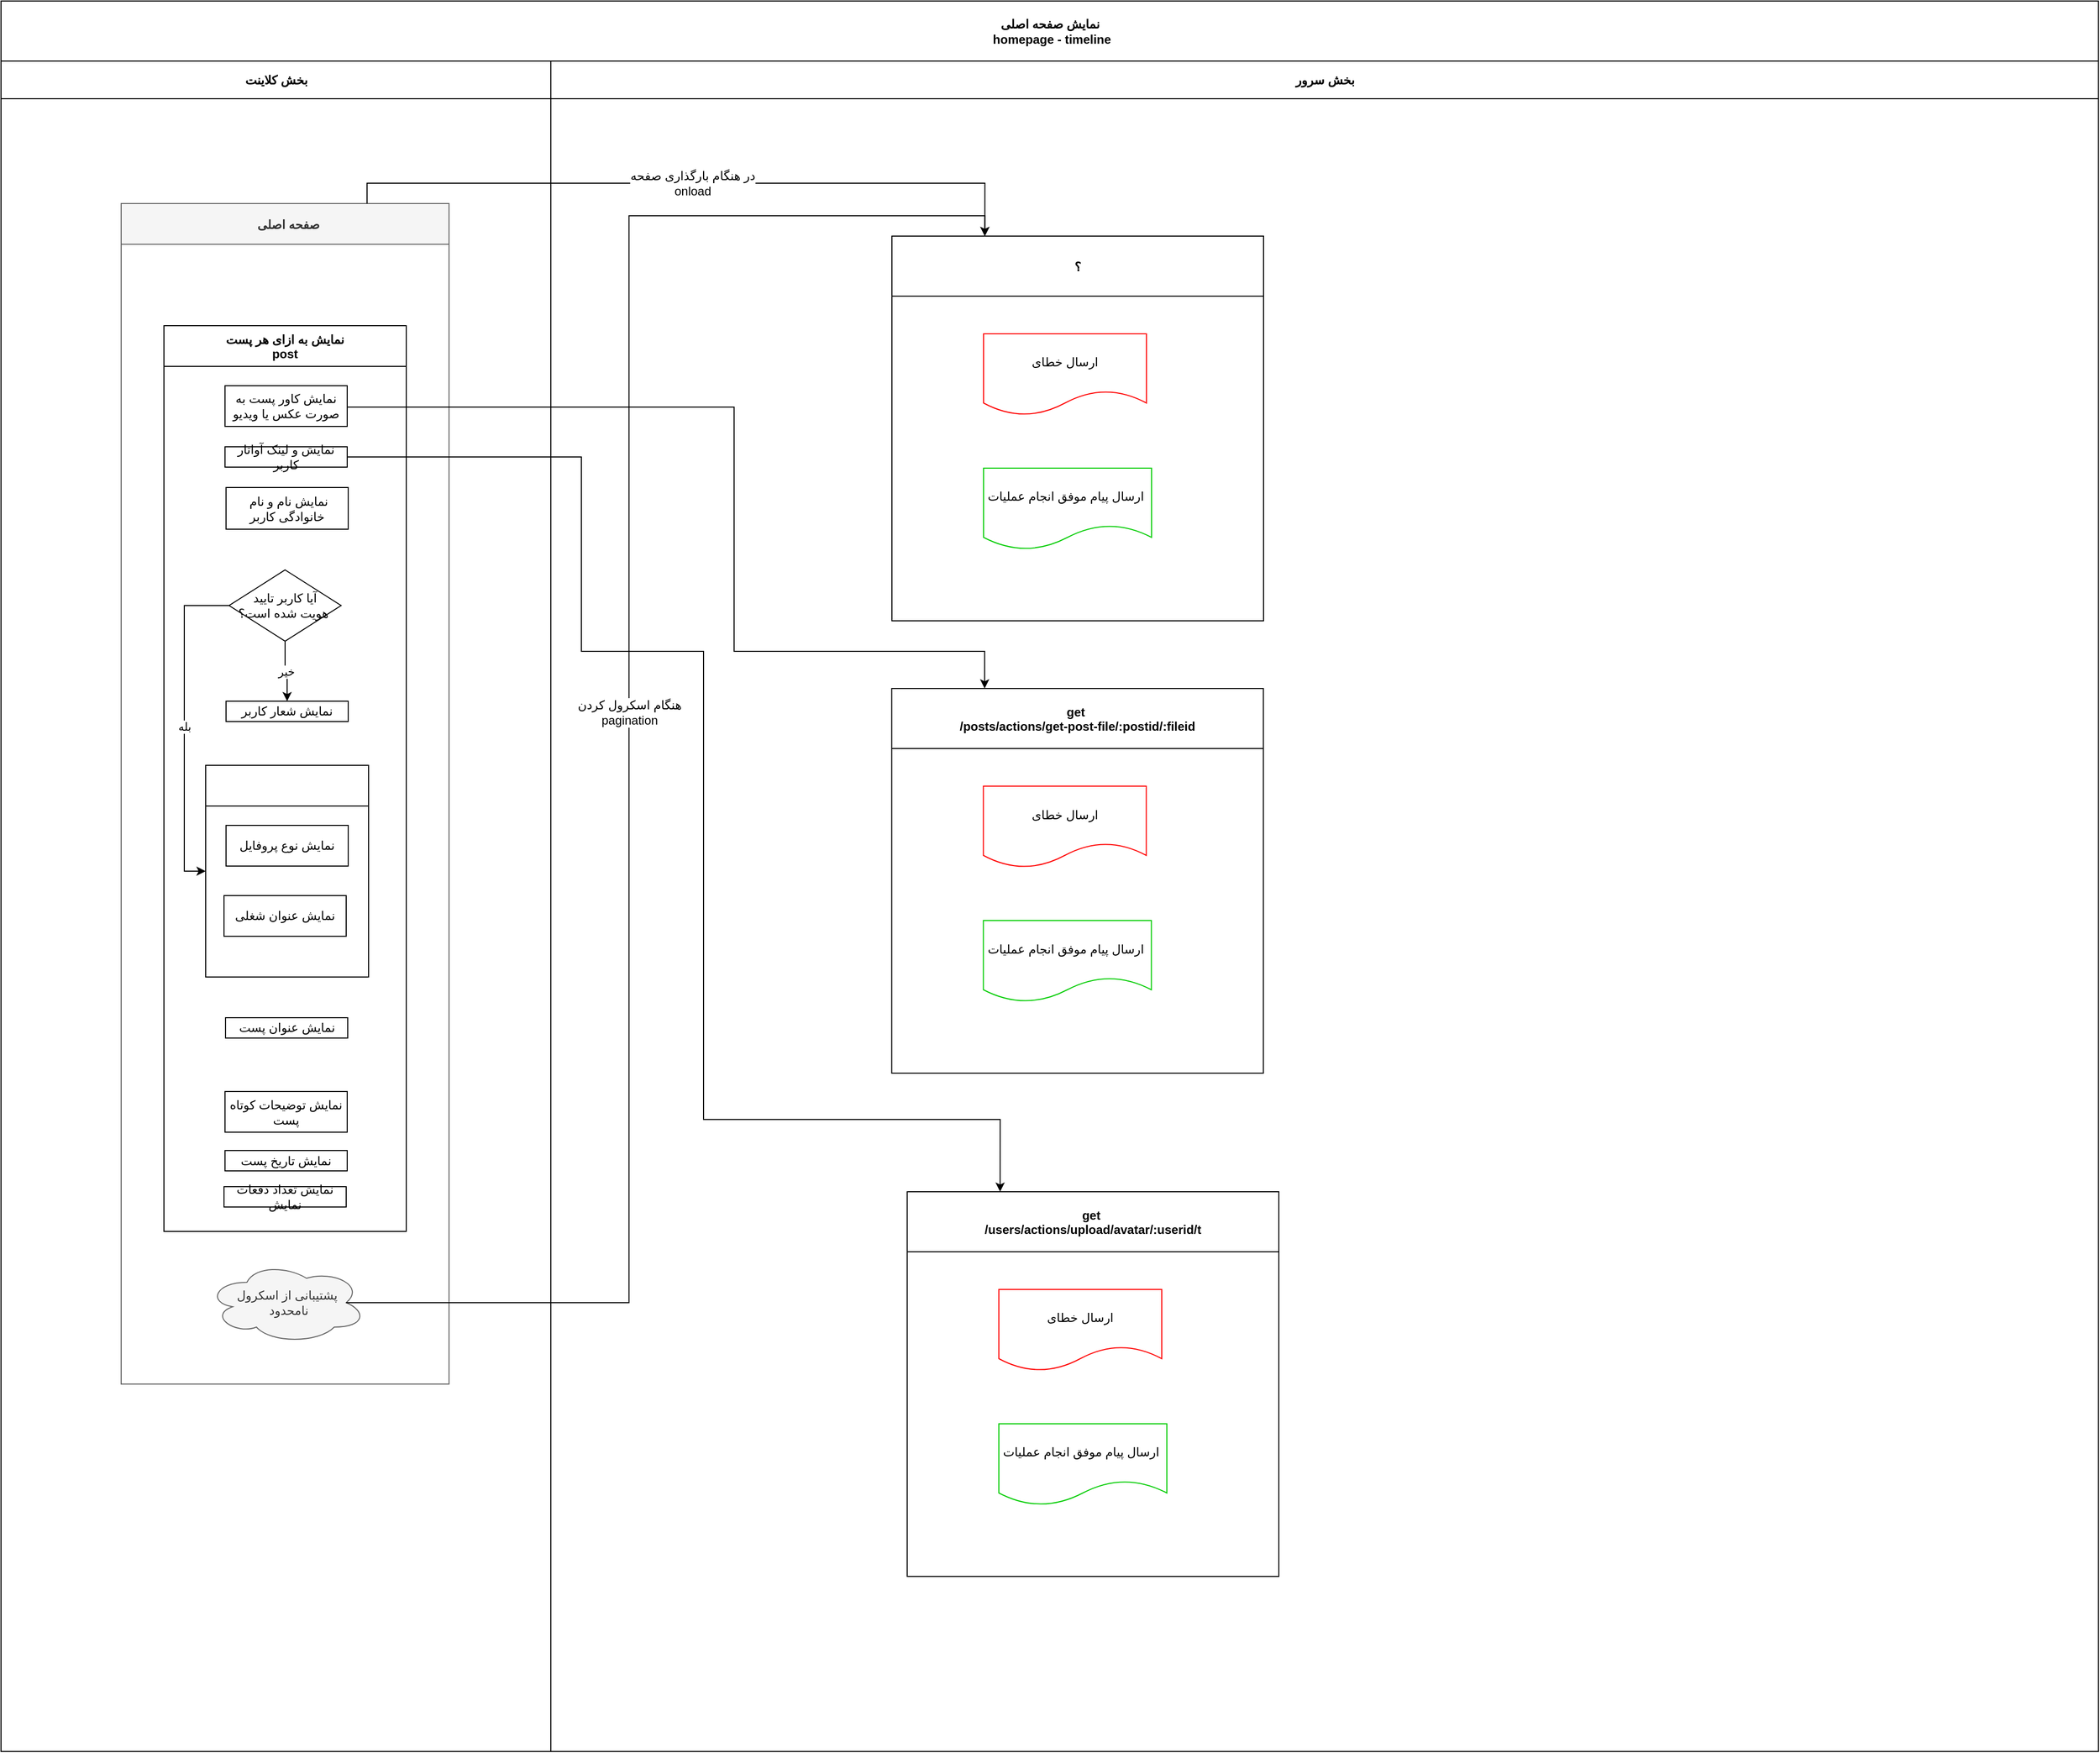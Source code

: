 <mxfile version="11.0.8" type="github"><diagram id="nFZyr5lgO45AVFI8pOyt" name="Page-1"><mxGraphModel dx="3001" dy="-3636" grid="1" gridSize="10" guides="1" tooltips="1" connect="1" arrows="1" fold="1" page="1" pageScale="1" pageWidth="850" pageHeight="1100" math="0" shadow="0"><root><mxCell id="0"/><mxCell id="1" parent="0"/><mxCell id="6wpBhNa-bCIsLOUR4BL_-142" value="&lt;span style=&quot;background-color: rgb(255 , 255 , 255)&quot;&gt;نمایش صفحه اصلی&lt;/span&gt;&lt;br&gt;&lt;span style=&quot;font-size: 12px&quot;&gt;&amp;nbsp;homepage - timeline&lt;/span&gt;" style="swimlane;html=1;childLayout=stackLayout;resizeParent=1;resizeParentMax=0;startSize=59;" parent="1" vertex="1"><mxGeometry x="-1600" y="4681" width="2060" height="1720" as="geometry"/></mxCell><mxCell id="6wpBhNa-bCIsLOUR4BL_-143" value="&lt;span style=&quot;background-color: rgb(255 , 255 , 255)&quot;&gt;بخش کلاینت&lt;/span&gt;" style="swimlane;html=1;startSize=37;" parent="6wpBhNa-bCIsLOUR4BL_-142" vertex="1"><mxGeometry y="59" width="540" height="1661" as="geometry"/></mxCell><mxCell id="6-1D8ZHgFkMubpNs1xCb-3" value="  صفحه اصلی" style="swimlane;fillColor=#f5f5f5;strokeColor=#666666;fontColor=#333333;startSize=40;" parent="6wpBhNa-bCIsLOUR4BL_-143" vertex="1"><mxGeometry x="118" y="140" width="322" height="1160" as="geometry"/></mxCell><mxCell id="k86r6Akarh5uLTpzxsTO-20" value="نمایش به ازای هر پست&#10;post" style="swimlane;startSize=40;" vertex="1" parent="6-1D8ZHgFkMubpNs1xCb-3"><mxGeometry x="42" y="120" width="238" height="890" as="geometry"/></mxCell><mxCell id="k86r6Akarh5uLTpzxsTO-21" value="&lt;p&gt;&lt;/p&gt;&lt;p&gt;&lt;/p&gt;&lt;p&gt;&lt;/p&gt;&lt;p&gt;&lt;/p&gt;&lt;p&gt;&lt;/p&gt;&lt;p&gt;&lt;/p&gt;&lt;p&gt;نمایش کاور پست به صورت عکس یا ویدیو&lt;br&gt;&lt;/p&gt;" style="rounded=0;whiteSpace=wrap;html=1;" vertex="1" parent="k86r6Akarh5uLTpzxsTO-20"><mxGeometry x="60" y="59" width="120" height="40" as="geometry"/></mxCell><mxCell id="k86r6Akarh5uLTpzxsTO-22" value="&lt;p&gt;&lt;/p&gt;&lt;p&gt;&lt;/p&gt;&lt;p&gt;&lt;/p&gt;&lt;p&gt;&lt;/p&gt;&lt;p&gt;&lt;/p&gt;&lt;p&gt;&lt;/p&gt;&lt;p&gt;نمایش و لینک آواتار کاربر&lt;br&gt;&lt;/p&gt;" style="rounded=0;whiteSpace=wrap;html=1;" vertex="1" parent="k86r6Akarh5uLTpzxsTO-20"><mxGeometry x="60" y="119" width="120" height="20" as="geometry"/></mxCell><mxCell id="k86r6Akarh5uLTpzxsTO-23" value="&lt;p&gt;&lt;/p&gt;&lt;p&gt;&lt;/p&gt;&lt;p&gt;&lt;/p&gt;&lt;p&gt;&lt;/p&gt;&lt;p&gt;&lt;/p&gt;&lt;p&gt;&lt;/p&gt;&lt;p&gt;&amp;nbsp;نمایش نام و نام خانوادگی کاربر&lt;br&gt;&lt;/p&gt;" style="rounded=0;whiteSpace=wrap;html=1;" vertex="1" parent="k86r6Akarh5uLTpzxsTO-20"><mxGeometry x="61" y="159" width="120" height="41" as="geometry"/></mxCell><mxCell id="k86r6Akarh5uLTpzxsTO-24" value="&lt;p&gt;&lt;/p&gt;&lt;p&gt;&lt;/p&gt;&lt;p&gt;&lt;/p&gt;&lt;p&gt;&lt;/p&gt;&lt;p&gt;&lt;/p&gt;&lt;p&gt;&lt;/p&gt;&lt;p&gt;نمایش شعار کاربر&lt;br&gt;&lt;/p&gt;" style="rounded=0;whiteSpace=wrap;html=1;" vertex="1" parent="k86r6Akarh5uLTpzxsTO-20"><mxGeometry x="61" y="369" width="120" height="20" as="geometry"/></mxCell><mxCell id="k86r6Akarh5uLTpzxsTO-25" value="&lt;p&gt;&lt;/p&gt;&lt;p&gt;&lt;/p&gt;&lt;p&gt;&lt;/p&gt;&lt;p&gt;&lt;/p&gt;&lt;p&gt;&lt;/p&gt;&lt;p&gt;&lt;/p&gt;&lt;p&gt;نمایش تاریخ پست&lt;br&gt;&lt;/p&gt;" style="rounded=0;whiteSpace=wrap;html=1;" vertex="1" parent="k86r6Akarh5uLTpzxsTO-20"><mxGeometry x="60" y="810.5" width="120" height="20" as="geometry"/></mxCell><mxCell id="k86r6Akarh5uLTpzxsTO-27" value="&lt;p&gt;&lt;/p&gt;&lt;p&gt;&lt;/p&gt;&lt;p&gt;&lt;/p&gt;&lt;p&gt;&lt;/p&gt;&lt;p&gt;&lt;/p&gt;&lt;p&gt;&lt;/p&gt;&lt;p&gt;نمایش توضیحات کوتاه پست&lt;br&gt;&lt;/p&gt;" style="rounded=0;whiteSpace=wrap;html=1;" vertex="1" parent="k86r6Akarh5uLTpzxsTO-20"><mxGeometry x="60" y="752.5" width="120" height="40" as="geometry"/></mxCell><mxCell id="k86r6Akarh5uLTpzxsTO-39" value="خیر" style="edgeStyle=orthogonalEdgeStyle;rounded=0;orthogonalLoop=1;jettySize=auto;html=1;exitX=0.5;exitY=1;exitDx=0;exitDy=0;entryX=0.5;entryY=0;entryDx=0;entryDy=0;" edge="1" parent="k86r6Akarh5uLTpzxsTO-20" source="k86r6Akarh5uLTpzxsTO-38" target="k86r6Akarh5uLTpzxsTO-24"><mxGeometry relative="1" as="geometry"/></mxCell><mxCell id="k86r6Akarh5uLTpzxsTO-53" value="بله" style="edgeStyle=orthogonalEdgeStyle;rounded=0;orthogonalLoop=1;jettySize=auto;html=1;exitX=0;exitY=0.5;exitDx=0;exitDy=0;entryX=0;entryY=0.5;entryDx=0;entryDy=0;" edge="1" parent="k86r6Akarh5uLTpzxsTO-20" source="k86r6Akarh5uLTpzxsTO-38" target="k86r6Akarh5uLTpzxsTO-41"><mxGeometry relative="1" as="geometry"><Array as="points"><mxPoint x="20" y="275"/><mxPoint x="20" y="536"/></Array></mxGeometry></mxCell><mxCell id="k86r6Akarh5uLTpzxsTO-38" value="آیا کاربر تایید&lt;br&gt;هویت شده است؟&amp;nbsp;" style="rhombus;whiteSpace=wrap;html=1;strokeColor=#000000;" vertex="1" parent="k86r6Akarh5uLTpzxsTO-20"><mxGeometry x="64" y="240" width="110" height="70" as="geometry"/></mxCell><mxCell id="k86r6Akarh5uLTpzxsTO-40" value="&lt;p&gt;&lt;/p&gt;&lt;p&gt;&lt;/p&gt;&lt;p&gt;&lt;/p&gt;&lt;p&gt;&lt;/p&gt;&lt;p&gt;&lt;/p&gt;&lt;p&gt;&lt;/p&gt;&lt;p&gt;نمایش عنوان پست&lt;br&gt;&lt;/p&gt;" style="rounded=0;whiteSpace=wrap;html=1;" vertex="1" parent="k86r6Akarh5uLTpzxsTO-20"><mxGeometry x="60.5" y="680" width="120" height="20" as="geometry"/></mxCell><mxCell id="k86r6Akarh5uLTpzxsTO-41" value="" style="swimlane;startSize=40;" vertex="1" parent="k86r6Akarh5uLTpzxsTO-20"><mxGeometry x="41" y="432" width="160" height="208" as="geometry"/></mxCell><mxCell id="k86r6Akarh5uLTpzxsTO-42" value="&lt;p&gt;&lt;/p&gt;&lt;p&gt;&lt;/p&gt;&lt;p&gt;&lt;/p&gt;&lt;p&gt;&lt;/p&gt;&lt;p&gt;&lt;/p&gt;&lt;p&gt;&lt;/p&gt;&lt;p&gt;نمایش نوع پروفایل&lt;br&gt;&lt;/p&gt;" style="rounded=0;whiteSpace=wrap;html=1;" vertex="1" parent="k86r6Akarh5uLTpzxsTO-41"><mxGeometry x="20" y="59" width="120" height="40" as="geometry"/></mxCell><mxCell id="k86r6Akarh5uLTpzxsTO-52" value="&lt;p&gt;&lt;/p&gt;&lt;p&gt;&lt;/p&gt;&lt;p&gt;&lt;/p&gt;&lt;p&gt;&lt;/p&gt;&lt;p&gt;&lt;/p&gt;&lt;p&gt;&lt;/p&gt;&lt;p&gt;نمایش عنوان شغلی&lt;br&gt;&lt;/p&gt;" style="rounded=0;whiteSpace=wrap;html=1;" vertex="1" parent="k86r6Akarh5uLTpzxsTO-41"><mxGeometry x="18" y="128" width="120" height="40" as="geometry"/></mxCell><mxCell id="k86r6Akarh5uLTpzxsTO-37" value="&lt;p&gt;&lt;/p&gt;&lt;p&gt;&lt;/p&gt;&lt;p&gt;&lt;/p&gt;&lt;p&gt;&lt;/p&gt;&lt;p&gt;&lt;/p&gt;&lt;p&gt;&lt;/p&gt;&lt;p&gt;نمایش تعداد دفعات نمایش&lt;br&gt;&lt;/p&gt;" style="rounded=0;whiteSpace=wrap;html=1;" vertex="1" parent="k86r6Akarh5uLTpzxsTO-20"><mxGeometry x="59" y="846" width="120" height="20" as="geometry"/></mxCell><mxCell id="k86r6Akarh5uLTpzxsTO-28" value="پشتیبانی از اسکرول&lt;br&gt;&amp;nbsp;نامحدود" style="ellipse;shape=cloud;whiteSpace=wrap;html=1;fillColor=#f5f5f5;strokeColor=#666666;fontColor=#333333;" vertex="1" parent="6-1D8ZHgFkMubpNs1xCb-3"><mxGeometry x="84.5" y="1040" width="156" height="80" as="geometry"/></mxCell><mxCell id="6wpBhNa-bCIsLOUR4BL_-144" value="&lt;span style=&quot;background-color: rgb(255 , 255 , 255)&quot;&gt;بخش سرور&lt;/span&gt;" style="swimlane;html=1;startSize=37;" parent="6wpBhNa-bCIsLOUR4BL_-142" vertex="1"><mxGeometry x="540" y="59" width="1520" height="1661" as="geometry"/></mxCell><mxCell id="6wpBhNa-bCIsLOUR4BL_-29" value="؟" style="swimlane;startSize=59;" parent="6wpBhNa-bCIsLOUR4BL_-144" vertex="1"><mxGeometry x="335" y="172" width="365" height="378" as="geometry"/></mxCell><mxCell id="6wpBhNa-bCIsLOUR4BL_-30" style="edgeStyle=orthogonalEdgeStyle;rounded=0;orthogonalLoop=1;jettySize=auto;html=1;exitX=0.5;exitY=1;exitDx=0;exitDy=0;dashed=1;strokeColor=#00CC00;" parent="6wpBhNa-bCIsLOUR4BL_-29" edge="1"><mxGeometry relative="1" as="geometry"><mxPoint x="153.667" y="150.333" as="sourcePoint"/></mxGeometry></mxCell><mxCell id="6wpBhNa-bCIsLOUR4BL_-31" value="بله" style="text;html=1;resizable=0;points=[];align=center;verticalAlign=middle;labelBackgroundColor=#ffffff;" parent="6wpBhNa-bCIsLOUR4BL_-30" vertex="1" connectable="0"><mxGeometry x="-0.015" y="-11" relative="1" as="geometry"><mxPoint x="11" y="-11" as="offset"/></mxGeometry></mxCell><mxCell id="6wpBhNa-bCIsLOUR4BL_-32" value="بله" style="edgeStyle=orthogonalEdgeStyle;rounded=0;orthogonalLoop=1;jettySize=auto;html=1;exitX=0.5;exitY=1;exitDx=0;exitDy=0;entryX=0.5;entryY=0;entryDx=0;entryDy=0;dashed=1;strokeColor=#00CC00;" parent="6wpBhNa-bCIsLOUR4BL_-29" edge="1"><mxGeometry relative="1" as="geometry"/></mxCell><mxCell id="6wpBhNa-bCIsLOUR4BL_-33" value="ارسال خطای&lt;br&gt;" style="shape=document;whiteSpace=wrap;html=1;boundedLbl=1;strokeColor=#FF0000;" parent="6wpBhNa-bCIsLOUR4BL_-29" vertex="1"><mxGeometry x="90" y="96" width="160" height="80" as="geometry"/></mxCell><mxCell id="6wpBhNa-bCIsLOUR4BL_-34" value="خیر" style="edgeStyle=orthogonalEdgeStyle;rounded=0;orthogonalLoop=1;jettySize=auto;html=1;exitX=1;exitY=0.5;exitDx=0;exitDy=0;entryX=0;entryY=0.5;entryDx=0;entryDy=0;dashed=1;strokeColor=#FF0000;" parent="6wpBhNa-bCIsLOUR4BL_-29" edge="1"><mxGeometry relative="1" as="geometry"/></mxCell><mxCell id="6wpBhNa-bCIsLOUR4BL_-35" value="خیر" style="edgeStyle=orthogonalEdgeStyle;rounded=0;orthogonalLoop=1;jettySize=auto;html=1;exitX=0.5;exitY=1;exitDx=0;exitDy=0;entryX=0.5;entryY=0;entryDx=0;entryDy=0;dashed=1;strokeColor=#FF0000;" parent="6wpBhNa-bCIsLOUR4BL_-29" edge="1"><mxGeometry relative="1" as="geometry"/></mxCell><mxCell id="6wpBhNa-bCIsLOUR4BL_-36" value="بله" style="edgeStyle=orthogonalEdgeStyle;rounded=0;orthogonalLoop=1;jettySize=auto;html=1;exitX=0.5;exitY=1;exitDx=0;exitDy=0;entryX=0.5;entryY=0;entryDx=0;entryDy=0;dashed=1;strokeColor=#00CC00;" parent="6wpBhNa-bCIsLOUR4BL_-29" edge="1"><mxGeometry relative="1" as="geometry"><mxPoint x="153.667" y="310.333" as="sourcePoint"/></mxGeometry></mxCell><mxCell id="6wpBhNa-bCIsLOUR4BL_-37" value="بله" style="edgeStyle=orthogonalEdgeStyle;rounded=0;orthogonalLoop=1;jettySize=auto;html=1;exitX=0.5;exitY=1;exitDx=0;exitDy=0;dashed=1;strokeColor=#00CC00;" parent="6wpBhNa-bCIsLOUR4BL_-29" edge="1"><mxGeometry relative="1" as="geometry"/></mxCell><mxCell id="6wpBhNa-bCIsLOUR4BL_-38" value="خیر" style="edgeStyle=orthogonalEdgeStyle;rounded=0;orthogonalLoop=1;jettySize=auto;html=1;exitX=1;exitY=0.5;exitDx=0;exitDy=0;entryX=0;entryY=0.5;entryDx=0;entryDy=0;dashed=1;strokeColor=#FF0000;" parent="6wpBhNa-bCIsLOUR4BL_-29" edge="1"><mxGeometry relative="1" as="geometry"><Array as="points"><mxPoint x="357" y="270"/><mxPoint x="357" y="270"/></Array></mxGeometry></mxCell><mxCell id="6wpBhNa-bCIsLOUR4BL_-39" value="خیر" style="edgeStyle=orthogonalEdgeStyle;rounded=0;orthogonalLoop=1;jettySize=auto;html=1;exitX=1;exitY=0.5;exitDx=0;exitDy=0;entryX=0;entryY=0.5;entryDx=0;entryDy=0;dashed=1;strokeColor=#FF0000;" parent="6wpBhNa-bCIsLOUR4BL_-29" edge="1"><mxGeometry relative="1" as="geometry"/></mxCell><mxCell id="6wpBhNa-bCIsLOUR4BL_-40" style="edgeStyle=orthogonalEdgeStyle;rounded=0;orthogonalLoop=1;jettySize=auto;html=1;exitX=0.5;exitY=1;exitDx=0;exitDy=0;dashed=1;strokeColor=#000000;" parent="6wpBhNa-bCIsLOUR4BL_-29" edge="1"><mxGeometry relative="1" as="geometry"/></mxCell><mxCell id="6wpBhNa-bCIsLOUR4BL_-41" style="edgeStyle=orthogonalEdgeStyle;rounded=0;orthogonalLoop=1;jettySize=auto;html=1;exitX=0.5;exitY=1;exitDx=0;exitDy=0;entryX=0.5;entryY=0;entryDx=0;entryDy=0;dashed=1;strokeColor=#000000;" parent="6wpBhNa-bCIsLOUR4BL_-29" edge="1"><mxGeometry relative="1" as="geometry"/></mxCell><mxCell id="6wpBhNa-bCIsLOUR4BL_-42" style="edgeStyle=orthogonalEdgeStyle;rounded=0;orthogonalLoop=1;jettySize=auto;html=1;exitX=1;exitY=0.5;exitDx=0;exitDy=0;entryX=0;entryY=0.5;entryDx=0;entryDy=0;dashed=1;strokeColor=#000000;" parent="6wpBhNa-bCIsLOUR4BL_-29" edge="1"><mxGeometry relative="1" as="geometry"/></mxCell><mxCell id="6wpBhNa-bCIsLOUR4BL_-43" value="خیر" style="edgeStyle=orthogonalEdgeStyle;rounded=0;orthogonalLoop=1;jettySize=auto;html=1;exitX=1;exitY=0.5;exitDx=0;exitDy=0;entryX=0;entryY=0.5;entryDx=0;entryDy=0;dashed=1;strokeColor=#FF0000;" parent="6wpBhNa-bCIsLOUR4BL_-29" edge="1"><mxGeometry relative="1" as="geometry"/></mxCell><mxCell id="6wpBhNa-bCIsLOUR4BL_-44" style="edgeStyle=orthogonalEdgeStyle;rounded=0;orthogonalLoop=1;jettySize=auto;html=1;exitX=1;exitY=0.5;exitDx=0;exitDy=0;entryX=0;entryY=0.5;entryDx=0;entryDy=0;dashed=1;strokeColor=#000000;" parent="6wpBhNa-bCIsLOUR4BL_-29" edge="1"><mxGeometry relative="1" as="geometry"/></mxCell><mxCell id="6wpBhNa-bCIsLOUR4BL_-45" value="ارسال پیام موفق انجام عملیات&amp;nbsp;" style="shape=document;whiteSpace=wrap;html=1;boundedLbl=1;strokeColor=#00CC00;" parent="6wpBhNa-bCIsLOUR4BL_-29" vertex="1"><mxGeometry x="90" y="228" width="165" height="80" as="geometry"/></mxCell><mxCell id="6wpBhNa-bCIsLOUR4BL_-46" value="بله" style="edgeStyle=orthogonalEdgeStyle;rounded=0;orthogonalLoop=1;jettySize=auto;html=1;exitX=0.5;exitY=1;exitDx=0;exitDy=0;dashed=1;strokeColor=#00CC00;" parent="6wpBhNa-bCIsLOUR4BL_-29" edge="1"><mxGeometry relative="1" as="geometry"/></mxCell><mxCell id="k86r6Akarh5uLTpzxsTO-58" value="get &#10;/users/actions/upload/avatar/:userid/t" style="swimlane;startSize=59;" vertex="1" parent="6wpBhNa-bCIsLOUR4BL_-144"><mxGeometry x="350" y="1111" width="365" height="378" as="geometry"/></mxCell><mxCell id="k86r6Akarh5uLTpzxsTO-59" style="edgeStyle=orthogonalEdgeStyle;rounded=0;orthogonalLoop=1;jettySize=auto;html=1;exitX=0.5;exitY=1;exitDx=0;exitDy=0;dashed=1;strokeColor=#00CC00;" edge="1" parent="k86r6Akarh5uLTpzxsTO-58"><mxGeometry relative="1" as="geometry"><mxPoint x="153.667" y="150.333" as="sourcePoint"/></mxGeometry></mxCell><mxCell id="k86r6Akarh5uLTpzxsTO-60" value="بله" style="text;html=1;resizable=0;points=[];align=center;verticalAlign=middle;labelBackgroundColor=#ffffff;" vertex="1" connectable="0" parent="k86r6Akarh5uLTpzxsTO-59"><mxGeometry x="-0.015" y="-11" relative="1" as="geometry"><mxPoint x="11" y="-11" as="offset"/></mxGeometry></mxCell><mxCell id="k86r6Akarh5uLTpzxsTO-61" value="بله" style="edgeStyle=orthogonalEdgeStyle;rounded=0;orthogonalLoop=1;jettySize=auto;html=1;exitX=0.5;exitY=1;exitDx=0;exitDy=0;entryX=0.5;entryY=0;entryDx=0;entryDy=0;dashed=1;strokeColor=#00CC00;" edge="1" parent="k86r6Akarh5uLTpzxsTO-58"><mxGeometry relative="1" as="geometry"/></mxCell><mxCell id="k86r6Akarh5uLTpzxsTO-62" value="ارسال خطای&lt;br&gt;" style="shape=document;whiteSpace=wrap;html=1;boundedLbl=1;strokeColor=#FF0000;" vertex="1" parent="k86r6Akarh5uLTpzxsTO-58"><mxGeometry x="90" y="96" width="160" height="80" as="geometry"/></mxCell><mxCell id="k86r6Akarh5uLTpzxsTO-63" value="خیر" style="edgeStyle=orthogonalEdgeStyle;rounded=0;orthogonalLoop=1;jettySize=auto;html=1;exitX=1;exitY=0.5;exitDx=0;exitDy=0;entryX=0;entryY=0.5;entryDx=0;entryDy=0;dashed=1;strokeColor=#FF0000;" edge="1" parent="k86r6Akarh5uLTpzxsTO-58"><mxGeometry relative="1" as="geometry"/></mxCell><mxCell id="k86r6Akarh5uLTpzxsTO-64" value="خیر" style="edgeStyle=orthogonalEdgeStyle;rounded=0;orthogonalLoop=1;jettySize=auto;html=1;exitX=0.5;exitY=1;exitDx=0;exitDy=0;entryX=0.5;entryY=0;entryDx=0;entryDy=0;dashed=1;strokeColor=#FF0000;" edge="1" parent="k86r6Akarh5uLTpzxsTO-58"><mxGeometry relative="1" as="geometry"/></mxCell><mxCell id="k86r6Akarh5uLTpzxsTO-65" value="بله" style="edgeStyle=orthogonalEdgeStyle;rounded=0;orthogonalLoop=1;jettySize=auto;html=1;exitX=0.5;exitY=1;exitDx=0;exitDy=0;entryX=0.5;entryY=0;entryDx=0;entryDy=0;dashed=1;strokeColor=#00CC00;" edge="1" parent="k86r6Akarh5uLTpzxsTO-58"><mxGeometry relative="1" as="geometry"><mxPoint x="153.667" y="310.333" as="sourcePoint"/></mxGeometry></mxCell><mxCell id="k86r6Akarh5uLTpzxsTO-66" value="بله" style="edgeStyle=orthogonalEdgeStyle;rounded=0;orthogonalLoop=1;jettySize=auto;html=1;exitX=0.5;exitY=1;exitDx=0;exitDy=0;dashed=1;strokeColor=#00CC00;" edge="1" parent="k86r6Akarh5uLTpzxsTO-58"><mxGeometry relative="1" as="geometry"/></mxCell><mxCell id="k86r6Akarh5uLTpzxsTO-67" value="خیر" style="edgeStyle=orthogonalEdgeStyle;rounded=0;orthogonalLoop=1;jettySize=auto;html=1;exitX=1;exitY=0.5;exitDx=0;exitDy=0;entryX=0;entryY=0.5;entryDx=0;entryDy=0;dashed=1;strokeColor=#FF0000;" edge="1" parent="k86r6Akarh5uLTpzxsTO-58"><mxGeometry relative="1" as="geometry"><Array as="points"><mxPoint x="357" y="270"/><mxPoint x="357" y="270"/></Array></mxGeometry></mxCell><mxCell id="k86r6Akarh5uLTpzxsTO-68" value="خیر" style="edgeStyle=orthogonalEdgeStyle;rounded=0;orthogonalLoop=1;jettySize=auto;html=1;exitX=1;exitY=0.5;exitDx=0;exitDy=0;entryX=0;entryY=0.5;entryDx=0;entryDy=0;dashed=1;strokeColor=#FF0000;" edge="1" parent="k86r6Akarh5uLTpzxsTO-58"><mxGeometry relative="1" as="geometry"/></mxCell><mxCell id="k86r6Akarh5uLTpzxsTO-69" style="edgeStyle=orthogonalEdgeStyle;rounded=0;orthogonalLoop=1;jettySize=auto;html=1;exitX=0.5;exitY=1;exitDx=0;exitDy=0;dashed=1;strokeColor=#000000;" edge="1" parent="k86r6Akarh5uLTpzxsTO-58"><mxGeometry relative="1" as="geometry"/></mxCell><mxCell id="k86r6Akarh5uLTpzxsTO-70" style="edgeStyle=orthogonalEdgeStyle;rounded=0;orthogonalLoop=1;jettySize=auto;html=1;exitX=0.5;exitY=1;exitDx=0;exitDy=0;entryX=0.5;entryY=0;entryDx=0;entryDy=0;dashed=1;strokeColor=#000000;" edge="1" parent="k86r6Akarh5uLTpzxsTO-58"><mxGeometry relative="1" as="geometry"/></mxCell><mxCell id="k86r6Akarh5uLTpzxsTO-71" style="edgeStyle=orthogonalEdgeStyle;rounded=0;orthogonalLoop=1;jettySize=auto;html=1;exitX=1;exitY=0.5;exitDx=0;exitDy=0;entryX=0;entryY=0.5;entryDx=0;entryDy=0;dashed=1;strokeColor=#000000;" edge="1" parent="k86r6Akarh5uLTpzxsTO-58"><mxGeometry relative="1" as="geometry"/></mxCell><mxCell id="k86r6Akarh5uLTpzxsTO-72" value="خیر" style="edgeStyle=orthogonalEdgeStyle;rounded=0;orthogonalLoop=1;jettySize=auto;html=1;exitX=1;exitY=0.5;exitDx=0;exitDy=0;entryX=0;entryY=0.5;entryDx=0;entryDy=0;dashed=1;strokeColor=#FF0000;" edge="1" parent="k86r6Akarh5uLTpzxsTO-58"><mxGeometry relative="1" as="geometry"/></mxCell><mxCell id="k86r6Akarh5uLTpzxsTO-73" style="edgeStyle=orthogonalEdgeStyle;rounded=0;orthogonalLoop=1;jettySize=auto;html=1;exitX=1;exitY=0.5;exitDx=0;exitDy=0;entryX=0;entryY=0.5;entryDx=0;entryDy=0;dashed=1;strokeColor=#000000;" edge="1" parent="k86r6Akarh5uLTpzxsTO-58"><mxGeometry relative="1" as="geometry"/></mxCell><mxCell id="k86r6Akarh5uLTpzxsTO-74" value="ارسال پیام موفق انجام عملیات&amp;nbsp;" style="shape=document;whiteSpace=wrap;html=1;boundedLbl=1;strokeColor=#00CC00;" vertex="1" parent="k86r6Akarh5uLTpzxsTO-58"><mxGeometry x="90" y="228" width="165" height="80" as="geometry"/></mxCell><mxCell id="k86r6Akarh5uLTpzxsTO-75" value="بله" style="edgeStyle=orthogonalEdgeStyle;rounded=0;orthogonalLoop=1;jettySize=auto;html=1;exitX=0.5;exitY=1;exitDx=0;exitDy=0;dashed=1;strokeColor=#00CC00;" edge="1" parent="k86r6Akarh5uLTpzxsTO-58"><mxGeometry relative="1" as="geometry"/></mxCell><mxCell id="k86r6Akarh5uLTpzxsTO-77" value="get &#10;/posts/actions/get-post-file/:postid/:fileid" style="swimlane;startSize=59;" vertex="1" parent="6wpBhNa-bCIsLOUR4BL_-144"><mxGeometry x="334.807" y="616.5" width="365" height="378" as="geometry"/></mxCell><mxCell id="k86r6Akarh5uLTpzxsTO-78" style="edgeStyle=orthogonalEdgeStyle;rounded=0;orthogonalLoop=1;jettySize=auto;html=1;exitX=0.5;exitY=1;exitDx=0;exitDy=0;dashed=1;strokeColor=#00CC00;" edge="1" parent="k86r6Akarh5uLTpzxsTO-77"><mxGeometry relative="1" as="geometry"><mxPoint x="153.667" y="150.333" as="sourcePoint"/></mxGeometry></mxCell><mxCell id="k86r6Akarh5uLTpzxsTO-79" value="بله" style="text;html=1;resizable=0;points=[];align=center;verticalAlign=middle;labelBackgroundColor=#ffffff;" vertex="1" connectable="0" parent="k86r6Akarh5uLTpzxsTO-78"><mxGeometry x="-0.015" y="-11" relative="1" as="geometry"><mxPoint x="11" y="-11" as="offset"/></mxGeometry></mxCell><mxCell id="k86r6Akarh5uLTpzxsTO-80" value="بله" style="edgeStyle=orthogonalEdgeStyle;rounded=0;orthogonalLoop=1;jettySize=auto;html=1;exitX=0.5;exitY=1;exitDx=0;exitDy=0;entryX=0.5;entryY=0;entryDx=0;entryDy=0;dashed=1;strokeColor=#00CC00;" edge="1" parent="k86r6Akarh5uLTpzxsTO-77"><mxGeometry relative="1" as="geometry"/></mxCell><mxCell id="k86r6Akarh5uLTpzxsTO-81" value="ارسال خطای&lt;br&gt;" style="shape=document;whiteSpace=wrap;html=1;boundedLbl=1;strokeColor=#FF0000;" vertex="1" parent="k86r6Akarh5uLTpzxsTO-77"><mxGeometry x="90" y="96" width="160" height="80" as="geometry"/></mxCell><mxCell id="k86r6Akarh5uLTpzxsTO-82" value="خیر" style="edgeStyle=orthogonalEdgeStyle;rounded=0;orthogonalLoop=1;jettySize=auto;html=1;exitX=1;exitY=0.5;exitDx=0;exitDy=0;entryX=0;entryY=0.5;entryDx=0;entryDy=0;dashed=1;strokeColor=#FF0000;" edge="1" parent="k86r6Akarh5uLTpzxsTO-77"><mxGeometry relative="1" as="geometry"/></mxCell><mxCell id="k86r6Akarh5uLTpzxsTO-83" value="خیر" style="edgeStyle=orthogonalEdgeStyle;rounded=0;orthogonalLoop=1;jettySize=auto;html=1;exitX=0.5;exitY=1;exitDx=0;exitDy=0;entryX=0.5;entryY=0;entryDx=0;entryDy=0;dashed=1;strokeColor=#FF0000;" edge="1" parent="k86r6Akarh5uLTpzxsTO-77"><mxGeometry relative="1" as="geometry"/></mxCell><mxCell id="k86r6Akarh5uLTpzxsTO-84" value="بله" style="edgeStyle=orthogonalEdgeStyle;rounded=0;orthogonalLoop=1;jettySize=auto;html=1;exitX=0.5;exitY=1;exitDx=0;exitDy=0;entryX=0.5;entryY=0;entryDx=0;entryDy=0;dashed=1;strokeColor=#00CC00;" edge="1" parent="k86r6Akarh5uLTpzxsTO-77"><mxGeometry relative="1" as="geometry"><mxPoint x="153.667" y="310.333" as="sourcePoint"/></mxGeometry></mxCell><mxCell id="k86r6Akarh5uLTpzxsTO-85" value="بله" style="edgeStyle=orthogonalEdgeStyle;rounded=0;orthogonalLoop=1;jettySize=auto;html=1;exitX=0.5;exitY=1;exitDx=0;exitDy=0;dashed=1;strokeColor=#00CC00;" edge="1" parent="k86r6Akarh5uLTpzxsTO-77"><mxGeometry relative="1" as="geometry"/></mxCell><mxCell id="k86r6Akarh5uLTpzxsTO-86" value="خیر" style="edgeStyle=orthogonalEdgeStyle;rounded=0;orthogonalLoop=1;jettySize=auto;html=1;exitX=1;exitY=0.5;exitDx=0;exitDy=0;entryX=0;entryY=0.5;entryDx=0;entryDy=0;dashed=1;strokeColor=#FF0000;" edge="1" parent="k86r6Akarh5uLTpzxsTO-77"><mxGeometry relative="1" as="geometry"><Array as="points"><mxPoint x="357" y="270"/><mxPoint x="357" y="270"/></Array></mxGeometry></mxCell><mxCell id="k86r6Akarh5uLTpzxsTO-87" value="خیر" style="edgeStyle=orthogonalEdgeStyle;rounded=0;orthogonalLoop=1;jettySize=auto;html=1;exitX=1;exitY=0.5;exitDx=0;exitDy=0;entryX=0;entryY=0.5;entryDx=0;entryDy=0;dashed=1;strokeColor=#FF0000;" edge="1" parent="k86r6Akarh5uLTpzxsTO-77"><mxGeometry relative="1" as="geometry"/></mxCell><mxCell id="k86r6Akarh5uLTpzxsTO-88" style="edgeStyle=orthogonalEdgeStyle;rounded=0;orthogonalLoop=1;jettySize=auto;html=1;exitX=0.5;exitY=1;exitDx=0;exitDy=0;dashed=1;strokeColor=#000000;" edge="1" parent="k86r6Akarh5uLTpzxsTO-77"><mxGeometry relative="1" as="geometry"/></mxCell><mxCell id="k86r6Akarh5uLTpzxsTO-89" style="edgeStyle=orthogonalEdgeStyle;rounded=0;orthogonalLoop=1;jettySize=auto;html=1;exitX=0.5;exitY=1;exitDx=0;exitDy=0;entryX=0.5;entryY=0;entryDx=0;entryDy=0;dashed=1;strokeColor=#000000;" edge="1" parent="k86r6Akarh5uLTpzxsTO-77"><mxGeometry relative="1" as="geometry"/></mxCell><mxCell id="k86r6Akarh5uLTpzxsTO-90" style="edgeStyle=orthogonalEdgeStyle;rounded=0;orthogonalLoop=1;jettySize=auto;html=1;exitX=1;exitY=0.5;exitDx=0;exitDy=0;entryX=0;entryY=0.5;entryDx=0;entryDy=0;dashed=1;strokeColor=#000000;" edge="1" parent="k86r6Akarh5uLTpzxsTO-77"><mxGeometry relative="1" as="geometry"/></mxCell><mxCell id="k86r6Akarh5uLTpzxsTO-91" value="خیر" style="edgeStyle=orthogonalEdgeStyle;rounded=0;orthogonalLoop=1;jettySize=auto;html=1;exitX=1;exitY=0.5;exitDx=0;exitDy=0;entryX=0;entryY=0.5;entryDx=0;entryDy=0;dashed=1;strokeColor=#FF0000;" edge="1" parent="k86r6Akarh5uLTpzxsTO-77"><mxGeometry relative="1" as="geometry"/></mxCell><mxCell id="k86r6Akarh5uLTpzxsTO-92" style="edgeStyle=orthogonalEdgeStyle;rounded=0;orthogonalLoop=1;jettySize=auto;html=1;exitX=1;exitY=0.5;exitDx=0;exitDy=0;entryX=0;entryY=0.5;entryDx=0;entryDy=0;dashed=1;strokeColor=#000000;" edge="1" parent="k86r6Akarh5uLTpzxsTO-77"><mxGeometry relative="1" as="geometry"/></mxCell><mxCell id="k86r6Akarh5uLTpzxsTO-93" value="ارسال پیام موفق انجام عملیات&amp;nbsp;" style="shape=document;whiteSpace=wrap;html=1;boundedLbl=1;strokeColor=#00CC00;" vertex="1" parent="k86r6Akarh5uLTpzxsTO-77"><mxGeometry x="90" y="228" width="165" height="80" as="geometry"/></mxCell><mxCell id="k86r6Akarh5uLTpzxsTO-94" value="بله" style="edgeStyle=orthogonalEdgeStyle;rounded=0;orthogonalLoop=1;jettySize=auto;html=1;exitX=0.5;exitY=1;exitDx=0;exitDy=0;dashed=1;strokeColor=#00CC00;" edge="1" parent="k86r6Akarh5uLTpzxsTO-77"><mxGeometry relative="1" as="geometry"/></mxCell><mxCell id="6wpBhNa-bCIsLOUR4BL_-136" style="edgeStyle=orthogonalEdgeStyle;rounded=0;orthogonalLoop=1;jettySize=auto;html=1;exitX=0.875;exitY=0.5;exitDx=0;exitDy=0;exitPerimeter=0;dashed=1;entryX=0;entryY=0.25;entryDx=0;entryDy=0;" parent="6wpBhNa-bCIsLOUR4BL_-142" edge="1"><mxGeometry relative="1" as="geometry"><mxPoint x="700" y="4549" as="targetPoint"/><Array as="points"><mxPoint x="640" y="3839"/><mxPoint x="640" y="3499"/></Array></mxGeometry></mxCell><mxCell id="6wpBhNa-bCIsLOUR4BL_-137" value="هنگام اسکرول کردن&lt;br&gt;pagination" style="text;html=1;resizable=0;points=[];align=center;verticalAlign=middle;labelBackgroundColor=#ffffff;" parent="6wpBhNa-bCIsLOUR4BL_-136" vertex="1" connectable="0"><mxGeometry x="-0.834" y="3" relative="1" as="geometry"><mxPoint x="78" y="2" as="offset"/></mxGeometry></mxCell><mxCell id="6wpBhNa-bCIsLOUR4BL_-134" style="edgeStyle=orthogonalEdgeStyle;rounded=0;orthogonalLoop=1;jettySize=auto;html=1;exitX=0.75;exitY=0;exitDx=0;exitDy=0;dashed=1;entryX=0;entryY=0.25;entryDx=0;entryDy=0;" parent="6wpBhNa-bCIsLOUR4BL_-142" edge="1"><mxGeometry relative="1" as="geometry"><mxPoint x="1540" y="4729" as="targetPoint"/><Array as="points"><mxPoint x="328" y="3319"/><mxPoint x="640" y="3319"/><mxPoint x="640" y="3499"/></Array></mxGeometry></mxCell><mxCell id="6wpBhNa-bCIsLOUR4BL_-135" value="در هنگام بارگذاری تب&lt;br&gt;onload" style="text;html=1;resizable=0;points=[];align=center;verticalAlign=middle;labelBackgroundColor=#ffffff;" parent="6wpBhNa-bCIsLOUR4BL_-134" vertex="1" connectable="0"><mxGeometry x="-0.775" y="4" relative="1" as="geometry"><mxPoint x="95.5" y="4" as="offset"/></mxGeometry></mxCell><mxCell id="6wpBhNa-bCIsLOUR4BL_-50" style="edgeStyle=orthogonalEdgeStyle;rounded=0;orthogonalLoop=1;jettySize=auto;html=1;exitX=1;exitY=0.5;exitDx=0;exitDy=0;dashed=1;entryX=0.25;entryY=0;entryDx=0;entryDy=0;" parent="6wpBhNa-bCIsLOUR4BL_-142" edge="1"><mxGeometry relative="1" as="geometry"><mxPoint x="2040" y="2419" as="targetPoint"/><Array as="points"><mxPoint x="1800" y="626"/><mxPoint x="1800" y="126"/><mxPoint x="222" y="126"/></Array></mxGeometry></mxCell><mxCell id="6wpBhNa-bCIsLOUR4BL_-47" style="edgeStyle=orthogonalEdgeStyle;rounded=0;orthogonalLoop=1;jettySize=auto;html=1;exitX=0.75;exitY=0;exitDx=0;exitDy=0;entryX=0.25;entryY=0;entryDx=0;entryDy=0;dashed=1;" parent="6wpBhNa-bCIsLOUR4BL_-142" edge="1"><mxGeometry relative="1" as="geometry"><Array as="points"><mxPoint x="340" y="239"/><mxPoint x="340" y="159"/><mxPoint x="1055" y="159"/></Array></mxGeometry></mxCell><mxCell id="6wpBhNa-bCIsLOUR4BL_-49" value="در هنگام بارگذاری صفحه&lt;br&gt;onload" style="text;html=1;resizable=0;points=[];align=center;verticalAlign=middle;labelBackgroundColor=#ffffff;" parent="6wpBhNa-bCIsLOUR4BL_-47" vertex="1" connectable="0"><mxGeometry x="-0.596" y="3" relative="1" as="geometry"><mxPoint as="offset"/></mxGeometry></mxCell><mxCell id="k86r6Akarh5uLTpzxsTO-54" value="&lt;span style=&quot;font-size: 12px&quot;&gt;در هنگام بارگذاری صفحه&lt;/span&gt;&lt;br style=&quot;font-size: 12px&quot;&gt;&lt;span style=&quot;font-size: 12px&quot;&gt;onload&lt;/span&gt;" style="edgeStyle=orthogonalEdgeStyle;rounded=0;orthogonalLoop=1;jettySize=auto;html=1;exitX=0.75;exitY=0;exitDx=0;exitDy=0;entryX=0.25;entryY=0;entryDx=0;entryDy=0;" edge="1" parent="6wpBhNa-bCIsLOUR4BL_-142" source="6-1D8ZHgFkMubpNs1xCb-3" target="6wpBhNa-bCIsLOUR4BL_-29"><mxGeometry relative="1" as="geometry"/></mxCell><mxCell id="k86r6Akarh5uLTpzxsTO-55" value="&lt;span style=&quot;font-size: 12px&quot;&gt;هنگام اسکرول کردن&lt;/span&gt;&lt;br style=&quot;font-size: 12px&quot;&gt;&lt;span style=&quot;font-size: 12px&quot;&gt;pagination&lt;/span&gt;" style="edgeStyle=orthogonalEdgeStyle;rounded=0;orthogonalLoop=1;jettySize=auto;html=1;exitX=0.875;exitY=0.5;exitDx=0;exitDy=0;exitPerimeter=0;entryX=0.25;entryY=0;entryDx=0;entryDy=0;" edge="1" parent="6wpBhNa-bCIsLOUR4BL_-142" source="k86r6Akarh5uLTpzxsTO-28" target="6wpBhNa-bCIsLOUR4BL_-29"><mxGeometry relative="1" as="geometry"><mxPoint x="760" y="489" as="targetPoint"/></mxGeometry></mxCell><mxCell id="k86r6Akarh5uLTpzxsTO-76" style="edgeStyle=orthogonalEdgeStyle;rounded=0;orthogonalLoop=1;jettySize=auto;html=1;exitX=1;exitY=0.5;exitDx=0;exitDy=0;entryX=0.25;entryY=0;entryDx=0;entryDy=0;" edge="1" parent="6wpBhNa-bCIsLOUR4BL_-142" source="k86r6Akarh5uLTpzxsTO-22" target="k86r6Akarh5uLTpzxsTO-58"><mxGeometry relative="1" as="geometry"><Array as="points"><mxPoint x="570" y="448"/><mxPoint x="570" y="639"/><mxPoint x="690" y="639"/><mxPoint x="690" y="1099"/><mxPoint x="981" y="1099"/></Array></mxGeometry></mxCell><mxCell id="k86r6Akarh5uLTpzxsTO-95" style="edgeStyle=orthogonalEdgeStyle;rounded=0;orthogonalLoop=1;jettySize=auto;html=1;exitX=1;exitY=0.5;exitDx=0;exitDy=0;entryX=0.25;entryY=0;entryDx=0;entryDy=0;" edge="1" parent="6wpBhNa-bCIsLOUR4BL_-142" source="k86r6Akarh5uLTpzxsTO-21" target="k86r6Akarh5uLTpzxsTO-77"><mxGeometry relative="1" as="geometry"><mxPoint x="790" y="599" as="targetPoint"/><Array as="points"><mxPoint x="720" y="399"/><mxPoint x="720" y="639"/><mxPoint x="966" y="639"/></Array></mxGeometry></mxCell></root></mxGraphModel></diagram></mxfile>